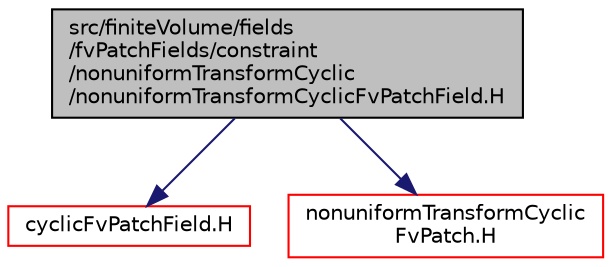 digraph "src/finiteVolume/fields/fvPatchFields/constraint/nonuniformTransformCyclic/nonuniformTransformCyclicFvPatchField.H"
{
  bgcolor="transparent";
  edge [fontname="Helvetica",fontsize="10",labelfontname="Helvetica",labelfontsize="10"];
  node [fontname="Helvetica",fontsize="10",shape=record];
  Node0 [label="src/finiteVolume/fields\l/fvPatchFields/constraint\l/nonuniformTransformCyclic\l/nonuniformTransformCyclicFvPatchField.H",height=0.2,width=0.4,color="black", fillcolor="grey75", style="filled", fontcolor="black"];
  Node0 -> Node1 [color="midnightblue",fontsize="10",style="solid",fontname="Helvetica"];
  Node1 [label="cyclicFvPatchField.H",height=0.2,width=0.4,color="red",URL="$a01691.html"];
  Node0 -> Node229 [color="midnightblue",fontsize="10",style="solid",fontname="Helvetica"];
  Node229 [label="nonuniformTransformCyclic\lFvPatch.H",height=0.2,width=0.4,color="red",URL="$a03794.html"];
}
